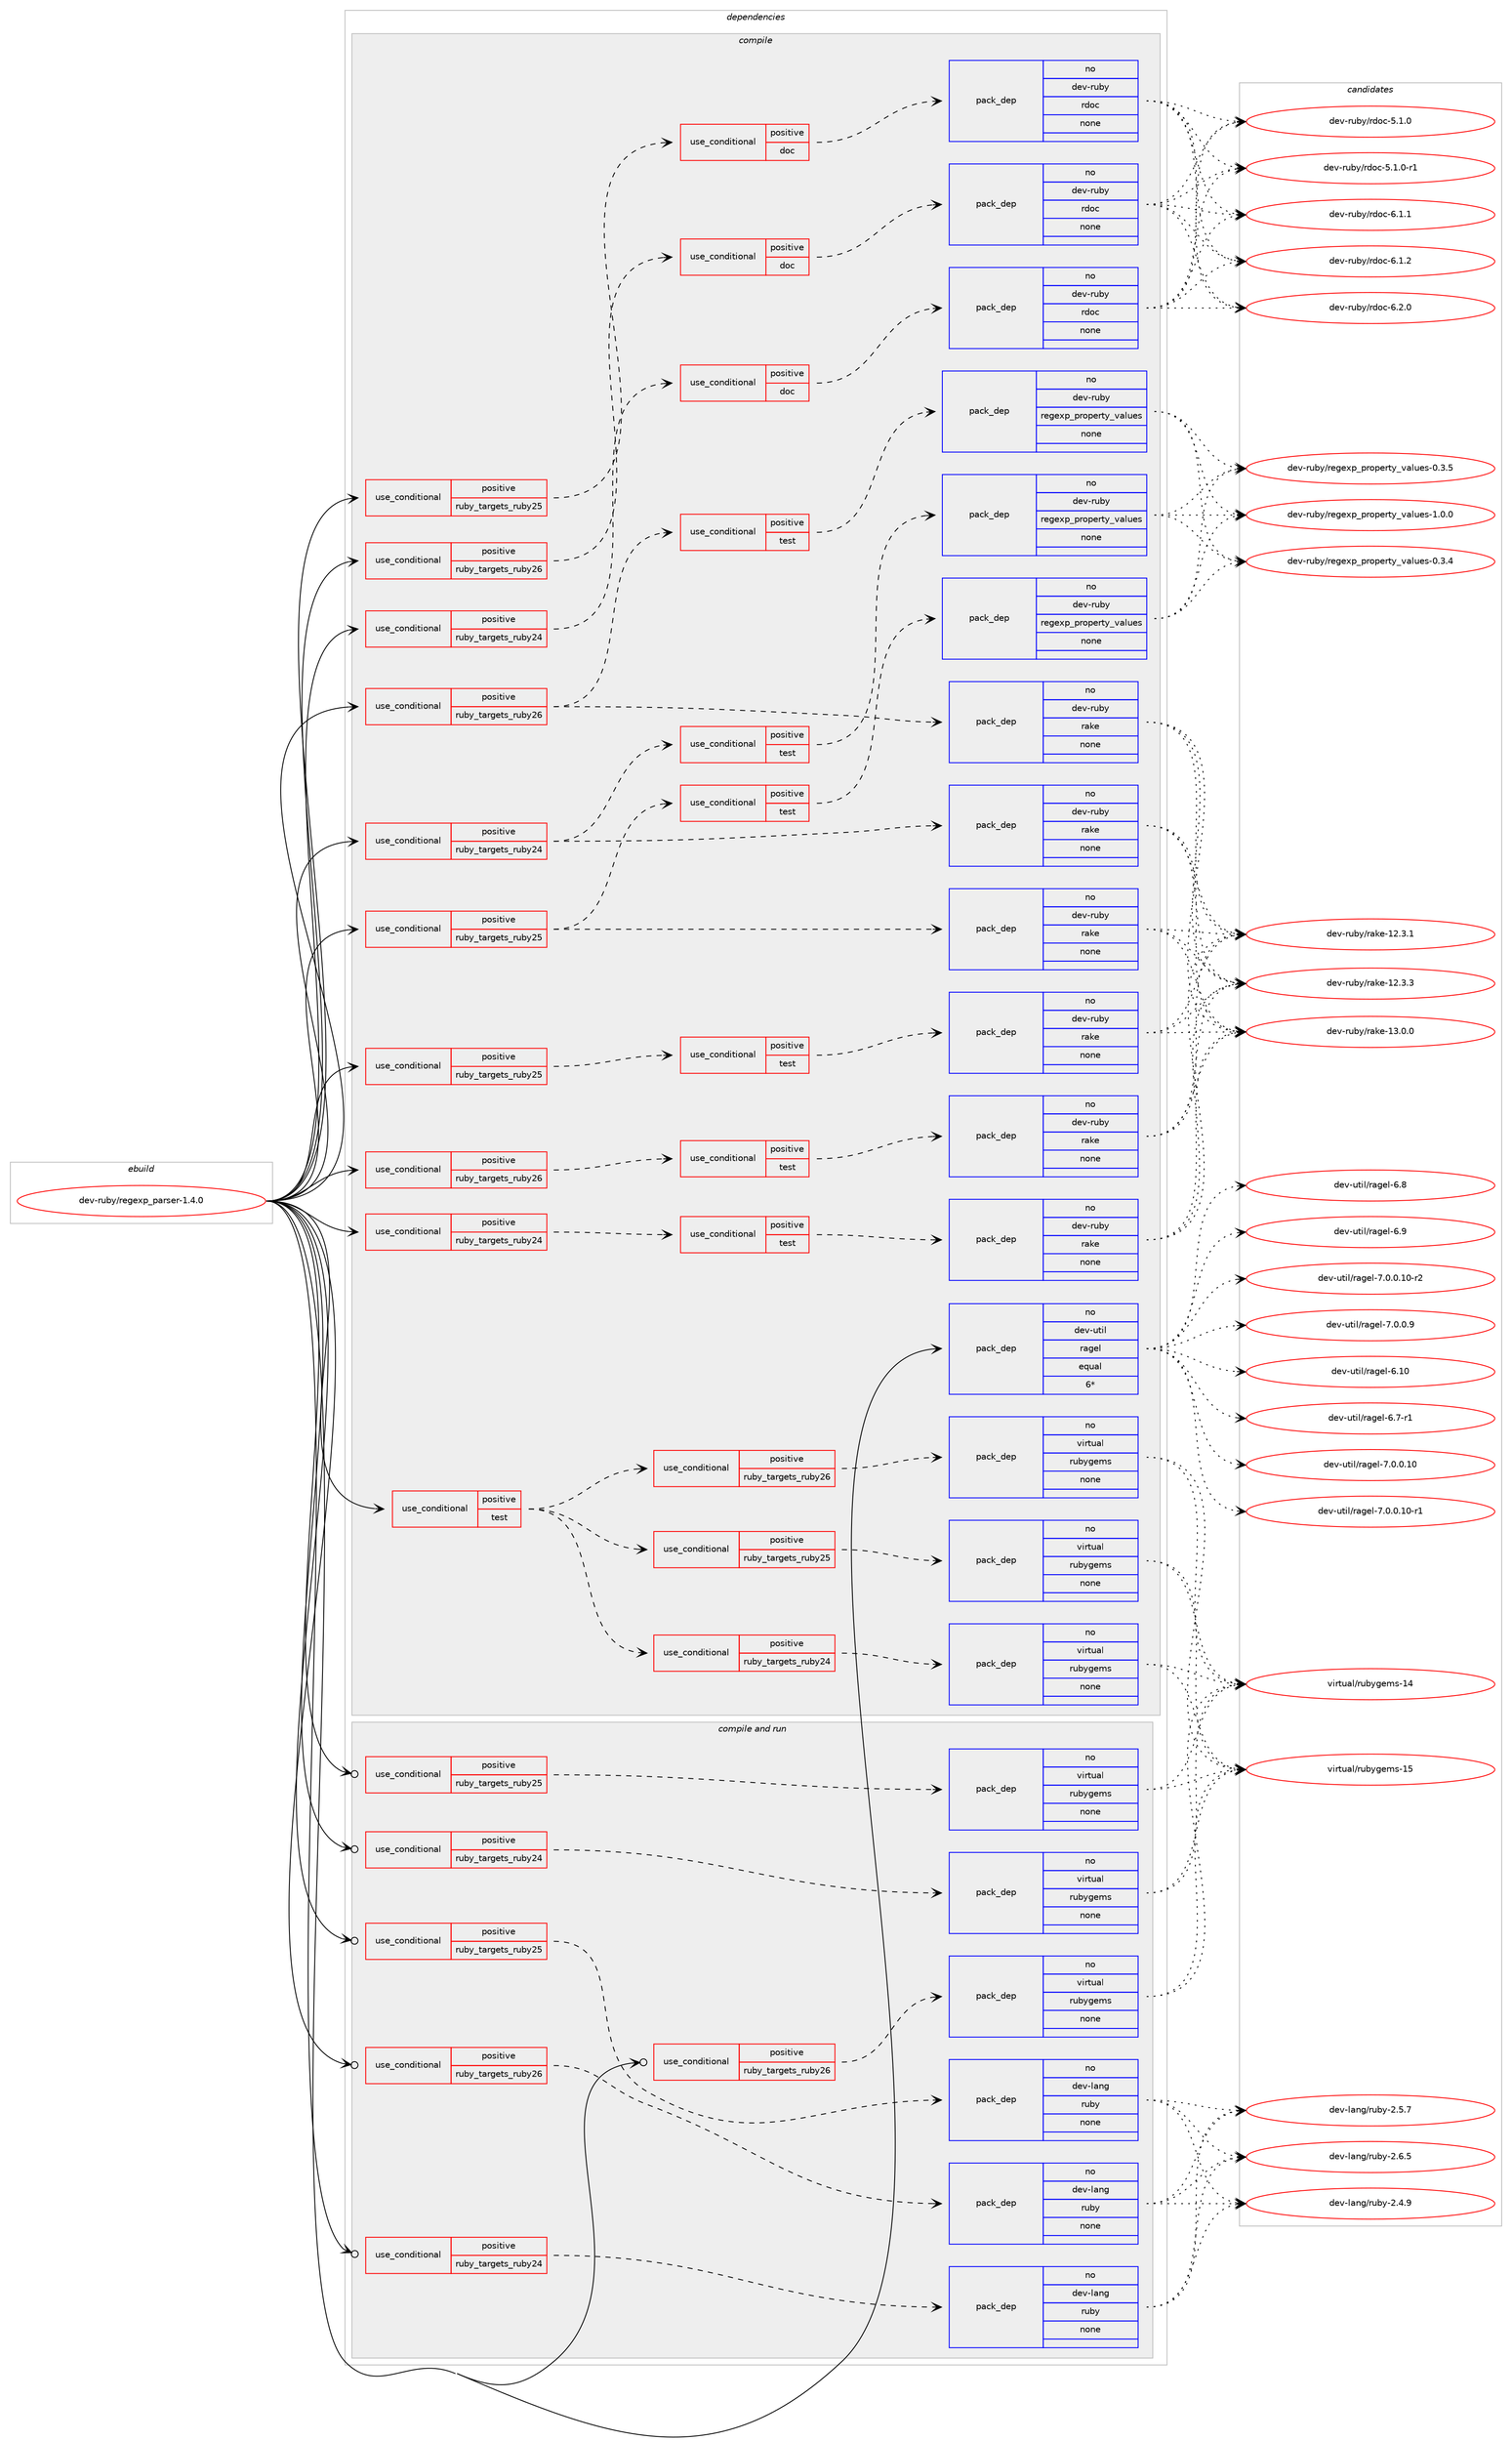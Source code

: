 digraph prolog {

# *************
# Graph options
# *************

newrank=true;
concentrate=true;
compound=true;
graph [rankdir=LR,fontname=Helvetica,fontsize=10,ranksep=1.5];#, ranksep=2.5, nodesep=0.2];
edge  [arrowhead=vee];
node  [fontname=Helvetica,fontsize=10];

# **********
# The ebuild
# **********

subgraph cluster_leftcol {
color=gray;
rank=same;
label=<<i>ebuild</i>>;
id [label="dev-ruby/regexp_parser-1.4.0", color=red, width=4, href="../dev-ruby/regexp_parser-1.4.0.svg"];
}

# ****************
# The dependencies
# ****************

subgraph cluster_midcol {
color=gray;
label=<<i>dependencies</i>>;
subgraph cluster_compile {
fillcolor="#eeeeee";
style=filled;
label=<<i>compile</i>>;
subgraph cond172695 {
dependency705232 [label=<<TABLE BORDER="0" CELLBORDER="1" CELLSPACING="0" CELLPADDING="4"><TR><TD ROWSPAN="3" CELLPADDING="10">use_conditional</TD></TR><TR><TD>positive</TD></TR><TR><TD>ruby_targets_ruby24</TD></TR></TABLE>>, shape=none, color=red];
subgraph cond172696 {
dependency705233 [label=<<TABLE BORDER="0" CELLBORDER="1" CELLSPACING="0" CELLPADDING="4"><TR><TD ROWSPAN="3" CELLPADDING="10">use_conditional</TD></TR><TR><TD>positive</TD></TR><TR><TD>doc</TD></TR></TABLE>>, shape=none, color=red];
subgraph pack520507 {
dependency705234 [label=<<TABLE BORDER="0" CELLBORDER="1" CELLSPACING="0" CELLPADDING="4" WIDTH="220"><TR><TD ROWSPAN="6" CELLPADDING="30">pack_dep</TD></TR><TR><TD WIDTH="110">no</TD></TR><TR><TD>dev-ruby</TD></TR><TR><TD>rdoc</TD></TR><TR><TD>none</TD></TR><TR><TD></TD></TR></TABLE>>, shape=none, color=blue];
}
dependency705233:e -> dependency705234:w [weight=20,style="dashed",arrowhead="vee"];
}
dependency705232:e -> dependency705233:w [weight=20,style="dashed",arrowhead="vee"];
}
id:e -> dependency705232:w [weight=20,style="solid",arrowhead="vee"];
subgraph cond172697 {
dependency705235 [label=<<TABLE BORDER="0" CELLBORDER="1" CELLSPACING="0" CELLPADDING="4"><TR><TD ROWSPAN="3" CELLPADDING="10">use_conditional</TD></TR><TR><TD>positive</TD></TR><TR><TD>ruby_targets_ruby24</TD></TR></TABLE>>, shape=none, color=red];
subgraph cond172698 {
dependency705236 [label=<<TABLE BORDER="0" CELLBORDER="1" CELLSPACING="0" CELLPADDING="4"><TR><TD ROWSPAN="3" CELLPADDING="10">use_conditional</TD></TR><TR><TD>positive</TD></TR><TR><TD>test</TD></TR></TABLE>>, shape=none, color=red];
subgraph pack520508 {
dependency705237 [label=<<TABLE BORDER="0" CELLBORDER="1" CELLSPACING="0" CELLPADDING="4" WIDTH="220"><TR><TD ROWSPAN="6" CELLPADDING="30">pack_dep</TD></TR><TR><TD WIDTH="110">no</TD></TR><TR><TD>dev-ruby</TD></TR><TR><TD>rake</TD></TR><TR><TD>none</TD></TR><TR><TD></TD></TR></TABLE>>, shape=none, color=blue];
}
dependency705236:e -> dependency705237:w [weight=20,style="dashed",arrowhead="vee"];
}
dependency705235:e -> dependency705236:w [weight=20,style="dashed",arrowhead="vee"];
}
id:e -> dependency705235:w [weight=20,style="solid",arrowhead="vee"];
subgraph cond172699 {
dependency705238 [label=<<TABLE BORDER="0" CELLBORDER="1" CELLSPACING="0" CELLPADDING="4"><TR><TD ROWSPAN="3" CELLPADDING="10">use_conditional</TD></TR><TR><TD>positive</TD></TR><TR><TD>ruby_targets_ruby24</TD></TR></TABLE>>, shape=none, color=red];
subgraph pack520509 {
dependency705239 [label=<<TABLE BORDER="0" CELLBORDER="1" CELLSPACING="0" CELLPADDING="4" WIDTH="220"><TR><TD ROWSPAN="6" CELLPADDING="30">pack_dep</TD></TR><TR><TD WIDTH="110">no</TD></TR><TR><TD>dev-ruby</TD></TR><TR><TD>rake</TD></TR><TR><TD>none</TD></TR><TR><TD></TD></TR></TABLE>>, shape=none, color=blue];
}
dependency705238:e -> dependency705239:w [weight=20,style="dashed",arrowhead="vee"];
subgraph cond172700 {
dependency705240 [label=<<TABLE BORDER="0" CELLBORDER="1" CELLSPACING="0" CELLPADDING="4"><TR><TD ROWSPAN="3" CELLPADDING="10">use_conditional</TD></TR><TR><TD>positive</TD></TR><TR><TD>test</TD></TR></TABLE>>, shape=none, color=red];
subgraph pack520510 {
dependency705241 [label=<<TABLE BORDER="0" CELLBORDER="1" CELLSPACING="0" CELLPADDING="4" WIDTH="220"><TR><TD ROWSPAN="6" CELLPADDING="30">pack_dep</TD></TR><TR><TD WIDTH="110">no</TD></TR><TR><TD>dev-ruby</TD></TR><TR><TD>regexp_property_values</TD></TR><TR><TD>none</TD></TR><TR><TD></TD></TR></TABLE>>, shape=none, color=blue];
}
dependency705240:e -> dependency705241:w [weight=20,style="dashed",arrowhead="vee"];
}
dependency705238:e -> dependency705240:w [weight=20,style="dashed",arrowhead="vee"];
}
id:e -> dependency705238:w [weight=20,style="solid",arrowhead="vee"];
subgraph cond172701 {
dependency705242 [label=<<TABLE BORDER="0" CELLBORDER="1" CELLSPACING="0" CELLPADDING="4"><TR><TD ROWSPAN="3" CELLPADDING="10">use_conditional</TD></TR><TR><TD>positive</TD></TR><TR><TD>ruby_targets_ruby25</TD></TR></TABLE>>, shape=none, color=red];
subgraph cond172702 {
dependency705243 [label=<<TABLE BORDER="0" CELLBORDER="1" CELLSPACING="0" CELLPADDING="4"><TR><TD ROWSPAN="3" CELLPADDING="10">use_conditional</TD></TR><TR><TD>positive</TD></TR><TR><TD>doc</TD></TR></TABLE>>, shape=none, color=red];
subgraph pack520511 {
dependency705244 [label=<<TABLE BORDER="0" CELLBORDER="1" CELLSPACING="0" CELLPADDING="4" WIDTH="220"><TR><TD ROWSPAN="6" CELLPADDING="30">pack_dep</TD></TR><TR><TD WIDTH="110">no</TD></TR><TR><TD>dev-ruby</TD></TR><TR><TD>rdoc</TD></TR><TR><TD>none</TD></TR><TR><TD></TD></TR></TABLE>>, shape=none, color=blue];
}
dependency705243:e -> dependency705244:w [weight=20,style="dashed",arrowhead="vee"];
}
dependency705242:e -> dependency705243:w [weight=20,style="dashed",arrowhead="vee"];
}
id:e -> dependency705242:w [weight=20,style="solid",arrowhead="vee"];
subgraph cond172703 {
dependency705245 [label=<<TABLE BORDER="0" CELLBORDER="1" CELLSPACING="0" CELLPADDING="4"><TR><TD ROWSPAN="3" CELLPADDING="10">use_conditional</TD></TR><TR><TD>positive</TD></TR><TR><TD>ruby_targets_ruby25</TD></TR></TABLE>>, shape=none, color=red];
subgraph cond172704 {
dependency705246 [label=<<TABLE BORDER="0" CELLBORDER="1" CELLSPACING="0" CELLPADDING="4"><TR><TD ROWSPAN="3" CELLPADDING="10">use_conditional</TD></TR><TR><TD>positive</TD></TR><TR><TD>test</TD></TR></TABLE>>, shape=none, color=red];
subgraph pack520512 {
dependency705247 [label=<<TABLE BORDER="0" CELLBORDER="1" CELLSPACING="0" CELLPADDING="4" WIDTH="220"><TR><TD ROWSPAN="6" CELLPADDING="30">pack_dep</TD></TR><TR><TD WIDTH="110">no</TD></TR><TR><TD>dev-ruby</TD></TR><TR><TD>rake</TD></TR><TR><TD>none</TD></TR><TR><TD></TD></TR></TABLE>>, shape=none, color=blue];
}
dependency705246:e -> dependency705247:w [weight=20,style="dashed",arrowhead="vee"];
}
dependency705245:e -> dependency705246:w [weight=20,style="dashed",arrowhead="vee"];
}
id:e -> dependency705245:w [weight=20,style="solid",arrowhead="vee"];
subgraph cond172705 {
dependency705248 [label=<<TABLE BORDER="0" CELLBORDER="1" CELLSPACING="0" CELLPADDING="4"><TR><TD ROWSPAN="3" CELLPADDING="10">use_conditional</TD></TR><TR><TD>positive</TD></TR><TR><TD>ruby_targets_ruby25</TD></TR></TABLE>>, shape=none, color=red];
subgraph pack520513 {
dependency705249 [label=<<TABLE BORDER="0" CELLBORDER="1" CELLSPACING="0" CELLPADDING="4" WIDTH="220"><TR><TD ROWSPAN="6" CELLPADDING="30">pack_dep</TD></TR><TR><TD WIDTH="110">no</TD></TR><TR><TD>dev-ruby</TD></TR><TR><TD>rake</TD></TR><TR><TD>none</TD></TR><TR><TD></TD></TR></TABLE>>, shape=none, color=blue];
}
dependency705248:e -> dependency705249:w [weight=20,style="dashed",arrowhead="vee"];
subgraph cond172706 {
dependency705250 [label=<<TABLE BORDER="0" CELLBORDER="1" CELLSPACING="0" CELLPADDING="4"><TR><TD ROWSPAN="3" CELLPADDING="10">use_conditional</TD></TR><TR><TD>positive</TD></TR><TR><TD>test</TD></TR></TABLE>>, shape=none, color=red];
subgraph pack520514 {
dependency705251 [label=<<TABLE BORDER="0" CELLBORDER="1" CELLSPACING="0" CELLPADDING="4" WIDTH="220"><TR><TD ROWSPAN="6" CELLPADDING="30">pack_dep</TD></TR><TR><TD WIDTH="110">no</TD></TR><TR><TD>dev-ruby</TD></TR><TR><TD>regexp_property_values</TD></TR><TR><TD>none</TD></TR><TR><TD></TD></TR></TABLE>>, shape=none, color=blue];
}
dependency705250:e -> dependency705251:w [weight=20,style="dashed",arrowhead="vee"];
}
dependency705248:e -> dependency705250:w [weight=20,style="dashed",arrowhead="vee"];
}
id:e -> dependency705248:w [weight=20,style="solid",arrowhead="vee"];
subgraph cond172707 {
dependency705252 [label=<<TABLE BORDER="0" CELLBORDER="1" CELLSPACING="0" CELLPADDING="4"><TR><TD ROWSPAN="3" CELLPADDING="10">use_conditional</TD></TR><TR><TD>positive</TD></TR><TR><TD>ruby_targets_ruby26</TD></TR></TABLE>>, shape=none, color=red];
subgraph cond172708 {
dependency705253 [label=<<TABLE BORDER="0" CELLBORDER="1" CELLSPACING="0" CELLPADDING="4"><TR><TD ROWSPAN="3" CELLPADDING="10">use_conditional</TD></TR><TR><TD>positive</TD></TR><TR><TD>doc</TD></TR></TABLE>>, shape=none, color=red];
subgraph pack520515 {
dependency705254 [label=<<TABLE BORDER="0" CELLBORDER="1" CELLSPACING="0" CELLPADDING="4" WIDTH="220"><TR><TD ROWSPAN="6" CELLPADDING="30">pack_dep</TD></TR><TR><TD WIDTH="110">no</TD></TR><TR><TD>dev-ruby</TD></TR><TR><TD>rdoc</TD></TR><TR><TD>none</TD></TR><TR><TD></TD></TR></TABLE>>, shape=none, color=blue];
}
dependency705253:e -> dependency705254:w [weight=20,style="dashed",arrowhead="vee"];
}
dependency705252:e -> dependency705253:w [weight=20,style="dashed",arrowhead="vee"];
}
id:e -> dependency705252:w [weight=20,style="solid",arrowhead="vee"];
subgraph cond172709 {
dependency705255 [label=<<TABLE BORDER="0" CELLBORDER="1" CELLSPACING="0" CELLPADDING="4"><TR><TD ROWSPAN="3" CELLPADDING="10">use_conditional</TD></TR><TR><TD>positive</TD></TR><TR><TD>ruby_targets_ruby26</TD></TR></TABLE>>, shape=none, color=red];
subgraph cond172710 {
dependency705256 [label=<<TABLE BORDER="0" CELLBORDER="1" CELLSPACING="0" CELLPADDING="4"><TR><TD ROWSPAN="3" CELLPADDING="10">use_conditional</TD></TR><TR><TD>positive</TD></TR><TR><TD>test</TD></TR></TABLE>>, shape=none, color=red];
subgraph pack520516 {
dependency705257 [label=<<TABLE BORDER="0" CELLBORDER="1" CELLSPACING="0" CELLPADDING="4" WIDTH="220"><TR><TD ROWSPAN="6" CELLPADDING="30">pack_dep</TD></TR><TR><TD WIDTH="110">no</TD></TR><TR><TD>dev-ruby</TD></TR><TR><TD>rake</TD></TR><TR><TD>none</TD></TR><TR><TD></TD></TR></TABLE>>, shape=none, color=blue];
}
dependency705256:e -> dependency705257:w [weight=20,style="dashed",arrowhead="vee"];
}
dependency705255:e -> dependency705256:w [weight=20,style="dashed",arrowhead="vee"];
}
id:e -> dependency705255:w [weight=20,style="solid",arrowhead="vee"];
subgraph cond172711 {
dependency705258 [label=<<TABLE BORDER="0" CELLBORDER="1" CELLSPACING="0" CELLPADDING="4"><TR><TD ROWSPAN="3" CELLPADDING="10">use_conditional</TD></TR><TR><TD>positive</TD></TR><TR><TD>ruby_targets_ruby26</TD></TR></TABLE>>, shape=none, color=red];
subgraph pack520517 {
dependency705259 [label=<<TABLE BORDER="0" CELLBORDER="1" CELLSPACING="0" CELLPADDING="4" WIDTH="220"><TR><TD ROWSPAN="6" CELLPADDING="30">pack_dep</TD></TR><TR><TD WIDTH="110">no</TD></TR><TR><TD>dev-ruby</TD></TR><TR><TD>rake</TD></TR><TR><TD>none</TD></TR><TR><TD></TD></TR></TABLE>>, shape=none, color=blue];
}
dependency705258:e -> dependency705259:w [weight=20,style="dashed",arrowhead="vee"];
subgraph cond172712 {
dependency705260 [label=<<TABLE BORDER="0" CELLBORDER="1" CELLSPACING="0" CELLPADDING="4"><TR><TD ROWSPAN="3" CELLPADDING="10">use_conditional</TD></TR><TR><TD>positive</TD></TR><TR><TD>test</TD></TR></TABLE>>, shape=none, color=red];
subgraph pack520518 {
dependency705261 [label=<<TABLE BORDER="0" CELLBORDER="1" CELLSPACING="0" CELLPADDING="4" WIDTH="220"><TR><TD ROWSPAN="6" CELLPADDING="30">pack_dep</TD></TR><TR><TD WIDTH="110">no</TD></TR><TR><TD>dev-ruby</TD></TR><TR><TD>regexp_property_values</TD></TR><TR><TD>none</TD></TR><TR><TD></TD></TR></TABLE>>, shape=none, color=blue];
}
dependency705260:e -> dependency705261:w [weight=20,style="dashed",arrowhead="vee"];
}
dependency705258:e -> dependency705260:w [weight=20,style="dashed",arrowhead="vee"];
}
id:e -> dependency705258:w [weight=20,style="solid",arrowhead="vee"];
subgraph cond172713 {
dependency705262 [label=<<TABLE BORDER="0" CELLBORDER="1" CELLSPACING="0" CELLPADDING="4"><TR><TD ROWSPAN="3" CELLPADDING="10">use_conditional</TD></TR><TR><TD>positive</TD></TR><TR><TD>test</TD></TR></TABLE>>, shape=none, color=red];
subgraph cond172714 {
dependency705263 [label=<<TABLE BORDER="0" CELLBORDER="1" CELLSPACING="0" CELLPADDING="4"><TR><TD ROWSPAN="3" CELLPADDING="10">use_conditional</TD></TR><TR><TD>positive</TD></TR><TR><TD>ruby_targets_ruby24</TD></TR></TABLE>>, shape=none, color=red];
subgraph pack520519 {
dependency705264 [label=<<TABLE BORDER="0" CELLBORDER="1" CELLSPACING="0" CELLPADDING="4" WIDTH="220"><TR><TD ROWSPAN="6" CELLPADDING="30">pack_dep</TD></TR><TR><TD WIDTH="110">no</TD></TR><TR><TD>virtual</TD></TR><TR><TD>rubygems</TD></TR><TR><TD>none</TD></TR><TR><TD></TD></TR></TABLE>>, shape=none, color=blue];
}
dependency705263:e -> dependency705264:w [weight=20,style="dashed",arrowhead="vee"];
}
dependency705262:e -> dependency705263:w [weight=20,style="dashed",arrowhead="vee"];
subgraph cond172715 {
dependency705265 [label=<<TABLE BORDER="0" CELLBORDER="1" CELLSPACING="0" CELLPADDING="4"><TR><TD ROWSPAN="3" CELLPADDING="10">use_conditional</TD></TR><TR><TD>positive</TD></TR><TR><TD>ruby_targets_ruby25</TD></TR></TABLE>>, shape=none, color=red];
subgraph pack520520 {
dependency705266 [label=<<TABLE BORDER="0" CELLBORDER="1" CELLSPACING="0" CELLPADDING="4" WIDTH="220"><TR><TD ROWSPAN="6" CELLPADDING="30">pack_dep</TD></TR><TR><TD WIDTH="110">no</TD></TR><TR><TD>virtual</TD></TR><TR><TD>rubygems</TD></TR><TR><TD>none</TD></TR><TR><TD></TD></TR></TABLE>>, shape=none, color=blue];
}
dependency705265:e -> dependency705266:w [weight=20,style="dashed",arrowhead="vee"];
}
dependency705262:e -> dependency705265:w [weight=20,style="dashed",arrowhead="vee"];
subgraph cond172716 {
dependency705267 [label=<<TABLE BORDER="0" CELLBORDER="1" CELLSPACING="0" CELLPADDING="4"><TR><TD ROWSPAN="3" CELLPADDING="10">use_conditional</TD></TR><TR><TD>positive</TD></TR><TR><TD>ruby_targets_ruby26</TD></TR></TABLE>>, shape=none, color=red];
subgraph pack520521 {
dependency705268 [label=<<TABLE BORDER="0" CELLBORDER="1" CELLSPACING="0" CELLPADDING="4" WIDTH="220"><TR><TD ROWSPAN="6" CELLPADDING="30">pack_dep</TD></TR><TR><TD WIDTH="110">no</TD></TR><TR><TD>virtual</TD></TR><TR><TD>rubygems</TD></TR><TR><TD>none</TD></TR><TR><TD></TD></TR></TABLE>>, shape=none, color=blue];
}
dependency705267:e -> dependency705268:w [weight=20,style="dashed",arrowhead="vee"];
}
dependency705262:e -> dependency705267:w [weight=20,style="dashed",arrowhead="vee"];
}
id:e -> dependency705262:w [weight=20,style="solid",arrowhead="vee"];
subgraph pack520522 {
dependency705269 [label=<<TABLE BORDER="0" CELLBORDER="1" CELLSPACING="0" CELLPADDING="4" WIDTH="220"><TR><TD ROWSPAN="6" CELLPADDING="30">pack_dep</TD></TR><TR><TD WIDTH="110">no</TD></TR><TR><TD>dev-util</TD></TR><TR><TD>ragel</TD></TR><TR><TD>equal</TD></TR><TR><TD>6*</TD></TR></TABLE>>, shape=none, color=blue];
}
id:e -> dependency705269:w [weight=20,style="solid",arrowhead="vee"];
}
subgraph cluster_compileandrun {
fillcolor="#eeeeee";
style=filled;
label=<<i>compile and run</i>>;
subgraph cond172717 {
dependency705270 [label=<<TABLE BORDER="0" CELLBORDER="1" CELLSPACING="0" CELLPADDING="4"><TR><TD ROWSPAN="3" CELLPADDING="10">use_conditional</TD></TR><TR><TD>positive</TD></TR><TR><TD>ruby_targets_ruby24</TD></TR></TABLE>>, shape=none, color=red];
subgraph pack520523 {
dependency705271 [label=<<TABLE BORDER="0" CELLBORDER="1" CELLSPACING="0" CELLPADDING="4" WIDTH="220"><TR><TD ROWSPAN="6" CELLPADDING="30">pack_dep</TD></TR><TR><TD WIDTH="110">no</TD></TR><TR><TD>dev-lang</TD></TR><TR><TD>ruby</TD></TR><TR><TD>none</TD></TR><TR><TD></TD></TR></TABLE>>, shape=none, color=blue];
}
dependency705270:e -> dependency705271:w [weight=20,style="dashed",arrowhead="vee"];
}
id:e -> dependency705270:w [weight=20,style="solid",arrowhead="odotvee"];
subgraph cond172718 {
dependency705272 [label=<<TABLE BORDER="0" CELLBORDER="1" CELLSPACING="0" CELLPADDING="4"><TR><TD ROWSPAN="3" CELLPADDING="10">use_conditional</TD></TR><TR><TD>positive</TD></TR><TR><TD>ruby_targets_ruby24</TD></TR></TABLE>>, shape=none, color=red];
subgraph pack520524 {
dependency705273 [label=<<TABLE BORDER="0" CELLBORDER="1" CELLSPACING="0" CELLPADDING="4" WIDTH="220"><TR><TD ROWSPAN="6" CELLPADDING="30">pack_dep</TD></TR><TR><TD WIDTH="110">no</TD></TR><TR><TD>virtual</TD></TR><TR><TD>rubygems</TD></TR><TR><TD>none</TD></TR><TR><TD></TD></TR></TABLE>>, shape=none, color=blue];
}
dependency705272:e -> dependency705273:w [weight=20,style="dashed",arrowhead="vee"];
}
id:e -> dependency705272:w [weight=20,style="solid",arrowhead="odotvee"];
subgraph cond172719 {
dependency705274 [label=<<TABLE BORDER="0" CELLBORDER="1" CELLSPACING="0" CELLPADDING="4"><TR><TD ROWSPAN="3" CELLPADDING="10">use_conditional</TD></TR><TR><TD>positive</TD></TR><TR><TD>ruby_targets_ruby25</TD></TR></TABLE>>, shape=none, color=red];
subgraph pack520525 {
dependency705275 [label=<<TABLE BORDER="0" CELLBORDER="1" CELLSPACING="0" CELLPADDING="4" WIDTH="220"><TR><TD ROWSPAN="6" CELLPADDING="30">pack_dep</TD></TR><TR><TD WIDTH="110">no</TD></TR><TR><TD>dev-lang</TD></TR><TR><TD>ruby</TD></TR><TR><TD>none</TD></TR><TR><TD></TD></TR></TABLE>>, shape=none, color=blue];
}
dependency705274:e -> dependency705275:w [weight=20,style="dashed",arrowhead="vee"];
}
id:e -> dependency705274:w [weight=20,style="solid",arrowhead="odotvee"];
subgraph cond172720 {
dependency705276 [label=<<TABLE BORDER="0" CELLBORDER="1" CELLSPACING="0" CELLPADDING="4"><TR><TD ROWSPAN="3" CELLPADDING="10">use_conditional</TD></TR><TR><TD>positive</TD></TR><TR><TD>ruby_targets_ruby25</TD></TR></TABLE>>, shape=none, color=red];
subgraph pack520526 {
dependency705277 [label=<<TABLE BORDER="0" CELLBORDER="1" CELLSPACING="0" CELLPADDING="4" WIDTH="220"><TR><TD ROWSPAN="6" CELLPADDING="30">pack_dep</TD></TR><TR><TD WIDTH="110">no</TD></TR><TR><TD>virtual</TD></TR><TR><TD>rubygems</TD></TR><TR><TD>none</TD></TR><TR><TD></TD></TR></TABLE>>, shape=none, color=blue];
}
dependency705276:e -> dependency705277:w [weight=20,style="dashed",arrowhead="vee"];
}
id:e -> dependency705276:w [weight=20,style="solid",arrowhead="odotvee"];
subgraph cond172721 {
dependency705278 [label=<<TABLE BORDER="0" CELLBORDER="1" CELLSPACING="0" CELLPADDING="4"><TR><TD ROWSPAN="3" CELLPADDING="10">use_conditional</TD></TR><TR><TD>positive</TD></TR><TR><TD>ruby_targets_ruby26</TD></TR></TABLE>>, shape=none, color=red];
subgraph pack520527 {
dependency705279 [label=<<TABLE BORDER="0" CELLBORDER="1" CELLSPACING="0" CELLPADDING="4" WIDTH="220"><TR><TD ROWSPAN="6" CELLPADDING="30">pack_dep</TD></TR><TR><TD WIDTH="110">no</TD></TR><TR><TD>dev-lang</TD></TR><TR><TD>ruby</TD></TR><TR><TD>none</TD></TR><TR><TD></TD></TR></TABLE>>, shape=none, color=blue];
}
dependency705278:e -> dependency705279:w [weight=20,style="dashed",arrowhead="vee"];
}
id:e -> dependency705278:w [weight=20,style="solid",arrowhead="odotvee"];
subgraph cond172722 {
dependency705280 [label=<<TABLE BORDER="0" CELLBORDER="1" CELLSPACING="0" CELLPADDING="4"><TR><TD ROWSPAN="3" CELLPADDING="10">use_conditional</TD></TR><TR><TD>positive</TD></TR><TR><TD>ruby_targets_ruby26</TD></TR></TABLE>>, shape=none, color=red];
subgraph pack520528 {
dependency705281 [label=<<TABLE BORDER="0" CELLBORDER="1" CELLSPACING="0" CELLPADDING="4" WIDTH="220"><TR><TD ROWSPAN="6" CELLPADDING="30">pack_dep</TD></TR><TR><TD WIDTH="110">no</TD></TR><TR><TD>virtual</TD></TR><TR><TD>rubygems</TD></TR><TR><TD>none</TD></TR><TR><TD></TD></TR></TABLE>>, shape=none, color=blue];
}
dependency705280:e -> dependency705281:w [weight=20,style="dashed",arrowhead="vee"];
}
id:e -> dependency705280:w [weight=20,style="solid",arrowhead="odotvee"];
}
subgraph cluster_run {
fillcolor="#eeeeee";
style=filled;
label=<<i>run</i>>;
}
}

# **************
# The candidates
# **************

subgraph cluster_choices {
rank=same;
color=gray;
label=<<i>candidates</i>>;

subgraph choice520507 {
color=black;
nodesep=1;
choice10010111845114117981214711410011199455346494648 [label="dev-ruby/rdoc-5.1.0", color=red, width=4,href="../dev-ruby/rdoc-5.1.0.svg"];
choice100101118451141179812147114100111994553464946484511449 [label="dev-ruby/rdoc-5.1.0-r1", color=red, width=4,href="../dev-ruby/rdoc-5.1.0-r1.svg"];
choice10010111845114117981214711410011199455446494649 [label="dev-ruby/rdoc-6.1.1", color=red, width=4,href="../dev-ruby/rdoc-6.1.1.svg"];
choice10010111845114117981214711410011199455446494650 [label="dev-ruby/rdoc-6.1.2", color=red, width=4,href="../dev-ruby/rdoc-6.1.2.svg"];
choice10010111845114117981214711410011199455446504648 [label="dev-ruby/rdoc-6.2.0", color=red, width=4,href="../dev-ruby/rdoc-6.2.0.svg"];
dependency705234:e -> choice10010111845114117981214711410011199455346494648:w [style=dotted,weight="100"];
dependency705234:e -> choice100101118451141179812147114100111994553464946484511449:w [style=dotted,weight="100"];
dependency705234:e -> choice10010111845114117981214711410011199455446494649:w [style=dotted,weight="100"];
dependency705234:e -> choice10010111845114117981214711410011199455446494650:w [style=dotted,weight="100"];
dependency705234:e -> choice10010111845114117981214711410011199455446504648:w [style=dotted,weight="100"];
}
subgraph choice520508 {
color=black;
nodesep=1;
choice1001011184511411798121471149710710145495046514649 [label="dev-ruby/rake-12.3.1", color=red, width=4,href="../dev-ruby/rake-12.3.1.svg"];
choice1001011184511411798121471149710710145495046514651 [label="dev-ruby/rake-12.3.3", color=red, width=4,href="../dev-ruby/rake-12.3.3.svg"];
choice1001011184511411798121471149710710145495146484648 [label="dev-ruby/rake-13.0.0", color=red, width=4,href="../dev-ruby/rake-13.0.0.svg"];
dependency705237:e -> choice1001011184511411798121471149710710145495046514649:w [style=dotted,weight="100"];
dependency705237:e -> choice1001011184511411798121471149710710145495046514651:w [style=dotted,weight="100"];
dependency705237:e -> choice1001011184511411798121471149710710145495146484648:w [style=dotted,weight="100"];
}
subgraph choice520509 {
color=black;
nodesep=1;
choice1001011184511411798121471149710710145495046514649 [label="dev-ruby/rake-12.3.1", color=red, width=4,href="../dev-ruby/rake-12.3.1.svg"];
choice1001011184511411798121471149710710145495046514651 [label="dev-ruby/rake-12.3.3", color=red, width=4,href="../dev-ruby/rake-12.3.3.svg"];
choice1001011184511411798121471149710710145495146484648 [label="dev-ruby/rake-13.0.0", color=red, width=4,href="../dev-ruby/rake-13.0.0.svg"];
dependency705239:e -> choice1001011184511411798121471149710710145495046514649:w [style=dotted,weight="100"];
dependency705239:e -> choice1001011184511411798121471149710710145495046514651:w [style=dotted,weight="100"];
dependency705239:e -> choice1001011184511411798121471149710710145495146484648:w [style=dotted,weight="100"];
}
subgraph choice520510 {
color=black;
nodesep=1;
choice100101118451141179812147114101103101120112951121141111121011141161219511897108117101115454846514652 [label="dev-ruby/regexp_property_values-0.3.4", color=red, width=4,href="../dev-ruby/regexp_property_values-0.3.4.svg"];
choice100101118451141179812147114101103101120112951121141111121011141161219511897108117101115454846514653 [label="dev-ruby/regexp_property_values-0.3.5", color=red, width=4,href="../dev-ruby/regexp_property_values-0.3.5.svg"];
choice100101118451141179812147114101103101120112951121141111121011141161219511897108117101115454946484648 [label="dev-ruby/regexp_property_values-1.0.0", color=red, width=4,href="../dev-ruby/regexp_property_values-1.0.0.svg"];
dependency705241:e -> choice100101118451141179812147114101103101120112951121141111121011141161219511897108117101115454846514652:w [style=dotted,weight="100"];
dependency705241:e -> choice100101118451141179812147114101103101120112951121141111121011141161219511897108117101115454846514653:w [style=dotted,weight="100"];
dependency705241:e -> choice100101118451141179812147114101103101120112951121141111121011141161219511897108117101115454946484648:w [style=dotted,weight="100"];
}
subgraph choice520511 {
color=black;
nodesep=1;
choice10010111845114117981214711410011199455346494648 [label="dev-ruby/rdoc-5.1.0", color=red, width=4,href="../dev-ruby/rdoc-5.1.0.svg"];
choice100101118451141179812147114100111994553464946484511449 [label="dev-ruby/rdoc-5.1.0-r1", color=red, width=4,href="../dev-ruby/rdoc-5.1.0-r1.svg"];
choice10010111845114117981214711410011199455446494649 [label="dev-ruby/rdoc-6.1.1", color=red, width=4,href="../dev-ruby/rdoc-6.1.1.svg"];
choice10010111845114117981214711410011199455446494650 [label="dev-ruby/rdoc-6.1.2", color=red, width=4,href="../dev-ruby/rdoc-6.1.2.svg"];
choice10010111845114117981214711410011199455446504648 [label="dev-ruby/rdoc-6.2.0", color=red, width=4,href="../dev-ruby/rdoc-6.2.0.svg"];
dependency705244:e -> choice10010111845114117981214711410011199455346494648:w [style=dotted,weight="100"];
dependency705244:e -> choice100101118451141179812147114100111994553464946484511449:w [style=dotted,weight="100"];
dependency705244:e -> choice10010111845114117981214711410011199455446494649:w [style=dotted,weight="100"];
dependency705244:e -> choice10010111845114117981214711410011199455446494650:w [style=dotted,weight="100"];
dependency705244:e -> choice10010111845114117981214711410011199455446504648:w [style=dotted,weight="100"];
}
subgraph choice520512 {
color=black;
nodesep=1;
choice1001011184511411798121471149710710145495046514649 [label="dev-ruby/rake-12.3.1", color=red, width=4,href="../dev-ruby/rake-12.3.1.svg"];
choice1001011184511411798121471149710710145495046514651 [label="dev-ruby/rake-12.3.3", color=red, width=4,href="../dev-ruby/rake-12.3.3.svg"];
choice1001011184511411798121471149710710145495146484648 [label="dev-ruby/rake-13.0.0", color=red, width=4,href="../dev-ruby/rake-13.0.0.svg"];
dependency705247:e -> choice1001011184511411798121471149710710145495046514649:w [style=dotted,weight="100"];
dependency705247:e -> choice1001011184511411798121471149710710145495046514651:w [style=dotted,weight="100"];
dependency705247:e -> choice1001011184511411798121471149710710145495146484648:w [style=dotted,weight="100"];
}
subgraph choice520513 {
color=black;
nodesep=1;
choice1001011184511411798121471149710710145495046514649 [label="dev-ruby/rake-12.3.1", color=red, width=4,href="../dev-ruby/rake-12.3.1.svg"];
choice1001011184511411798121471149710710145495046514651 [label="dev-ruby/rake-12.3.3", color=red, width=4,href="../dev-ruby/rake-12.3.3.svg"];
choice1001011184511411798121471149710710145495146484648 [label="dev-ruby/rake-13.0.0", color=red, width=4,href="../dev-ruby/rake-13.0.0.svg"];
dependency705249:e -> choice1001011184511411798121471149710710145495046514649:w [style=dotted,weight="100"];
dependency705249:e -> choice1001011184511411798121471149710710145495046514651:w [style=dotted,weight="100"];
dependency705249:e -> choice1001011184511411798121471149710710145495146484648:w [style=dotted,weight="100"];
}
subgraph choice520514 {
color=black;
nodesep=1;
choice100101118451141179812147114101103101120112951121141111121011141161219511897108117101115454846514652 [label="dev-ruby/regexp_property_values-0.3.4", color=red, width=4,href="../dev-ruby/regexp_property_values-0.3.4.svg"];
choice100101118451141179812147114101103101120112951121141111121011141161219511897108117101115454846514653 [label="dev-ruby/regexp_property_values-0.3.5", color=red, width=4,href="../dev-ruby/regexp_property_values-0.3.5.svg"];
choice100101118451141179812147114101103101120112951121141111121011141161219511897108117101115454946484648 [label="dev-ruby/regexp_property_values-1.0.0", color=red, width=4,href="../dev-ruby/regexp_property_values-1.0.0.svg"];
dependency705251:e -> choice100101118451141179812147114101103101120112951121141111121011141161219511897108117101115454846514652:w [style=dotted,weight="100"];
dependency705251:e -> choice100101118451141179812147114101103101120112951121141111121011141161219511897108117101115454846514653:w [style=dotted,weight="100"];
dependency705251:e -> choice100101118451141179812147114101103101120112951121141111121011141161219511897108117101115454946484648:w [style=dotted,weight="100"];
}
subgraph choice520515 {
color=black;
nodesep=1;
choice10010111845114117981214711410011199455346494648 [label="dev-ruby/rdoc-5.1.0", color=red, width=4,href="../dev-ruby/rdoc-5.1.0.svg"];
choice100101118451141179812147114100111994553464946484511449 [label="dev-ruby/rdoc-5.1.0-r1", color=red, width=4,href="../dev-ruby/rdoc-5.1.0-r1.svg"];
choice10010111845114117981214711410011199455446494649 [label="dev-ruby/rdoc-6.1.1", color=red, width=4,href="../dev-ruby/rdoc-6.1.1.svg"];
choice10010111845114117981214711410011199455446494650 [label="dev-ruby/rdoc-6.1.2", color=red, width=4,href="../dev-ruby/rdoc-6.1.2.svg"];
choice10010111845114117981214711410011199455446504648 [label="dev-ruby/rdoc-6.2.0", color=red, width=4,href="../dev-ruby/rdoc-6.2.0.svg"];
dependency705254:e -> choice10010111845114117981214711410011199455346494648:w [style=dotted,weight="100"];
dependency705254:e -> choice100101118451141179812147114100111994553464946484511449:w [style=dotted,weight="100"];
dependency705254:e -> choice10010111845114117981214711410011199455446494649:w [style=dotted,weight="100"];
dependency705254:e -> choice10010111845114117981214711410011199455446494650:w [style=dotted,weight="100"];
dependency705254:e -> choice10010111845114117981214711410011199455446504648:w [style=dotted,weight="100"];
}
subgraph choice520516 {
color=black;
nodesep=1;
choice1001011184511411798121471149710710145495046514649 [label="dev-ruby/rake-12.3.1", color=red, width=4,href="../dev-ruby/rake-12.3.1.svg"];
choice1001011184511411798121471149710710145495046514651 [label="dev-ruby/rake-12.3.3", color=red, width=4,href="../dev-ruby/rake-12.3.3.svg"];
choice1001011184511411798121471149710710145495146484648 [label="dev-ruby/rake-13.0.0", color=red, width=4,href="../dev-ruby/rake-13.0.0.svg"];
dependency705257:e -> choice1001011184511411798121471149710710145495046514649:w [style=dotted,weight="100"];
dependency705257:e -> choice1001011184511411798121471149710710145495046514651:w [style=dotted,weight="100"];
dependency705257:e -> choice1001011184511411798121471149710710145495146484648:w [style=dotted,weight="100"];
}
subgraph choice520517 {
color=black;
nodesep=1;
choice1001011184511411798121471149710710145495046514649 [label="dev-ruby/rake-12.3.1", color=red, width=4,href="../dev-ruby/rake-12.3.1.svg"];
choice1001011184511411798121471149710710145495046514651 [label="dev-ruby/rake-12.3.3", color=red, width=4,href="../dev-ruby/rake-12.3.3.svg"];
choice1001011184511411798121471149710710145495146484648 [label="dev-ruby/rake-13.0.0", color=red, width=4,href="../dev-ruby/rake-13.0.0.svg"];
dependency705259:e -> choice1001011184511411798121471149710710145495046514649:w [style=dotted,weight="100"];
dependency705259:e -> choice1001011184511411798121471149710710145495046514651:w [style=dotted,weight="100"];
dependency705259:e -> choice1001011184511411798121471149710710145495146484648:w [style=dotted,weight="100"];
}
subgraph choice520518 {
color=black;
nodesep=1;
choice100101118451141179812147114101103101120112951121141111121011141161219511897108117101115454846514652 [label="dev-ruby/regexp_property_values-0.3.4", color=red, width=4,href="../dev-ruby/regexp_property_values-0.3.4.svg"];
choice100101118451141179812147114101103101120112951121141111121011141161219511897108117101115454846514653 [label="dev-ruby/regexp_property_values-0.3.5", color=red, width=4,href="../dev-ruby/regexp_property_values-0.3.5.svg"];
choice100101118451141179812147114101103101120112951121141111121011141161219511897108117101115454946484648 [label="dev-ruby/regexp_property_values-1.0.0", color=red, width=4,href="../dev-ruby/regexp_property_values-1.0.0.svg"];
dependency705261:e -> choice100101118451141179812147114101103101120112951121141111121011141161219511897108117101115454846514652:w [style=dotted,weight="100"];
dependency705261:e -> choice100101118451141179812147114101103101120112951121141111121011141161219511897108117101115454846514653:w [style=dotted,weight="100"];
dependency705261:e -> choice100101118451141179812147114101103101120112951121141111121011141161219511897108117101115454946484648:w [style=dotted,weight="100"];
}
subgraph choice520519 {
color=black;
nodesep=1;
choice118105114116117971084711411798121103101109115454952 [label="virtual/rubygems-14", color=red, width=4,href="../virtual/rubygems-14.svg"];
choice118105114116117971084711411798121103101109115454953 [label="virtual/rubygems-15", color=red, width=4,href="../virtual/rubygems-15.svg"];
dependency705264:e -> choice118105114116117971084711411798121103101109115454952:w [style=dotted,weight="100"];
dependency705264:e -> choice118105114116117971084711411798121103101109115454953:w [style=dotted,weight="100"];
}
subgraph choice520520 {
color=black;
nodesep=1;
choice118105114116117971084711411798121103101109115454952 [label="virtual/rubygems-14", color=red, width=4,href="../virtual/rubygems-14.svg"];
choice118105114116117971084711411798121103101109115454953 [label="virtual/rubygems-15", color=red, width=4,href="../virtual/rubygems-15.svg"];
dependency705266:e -> choice118105114116117971084711411798121103101109115454952:w [style=dotted,weight="100"];
dependency705266:e -> choice118105114116117971084711411798121103101109115454953:w [style=dotted,weight="100"];
}
subgraph choice520521 {
color=black;
nodesep=1;
choice118105114116117971084711411798121103101109115454952 [label="virtual/rubygems-14", color=red, width=4,href="../virtual/rubygems-14.svg"];
choice118105114116117971084711411798121103101109115454953 [label="virtual/rubygems-15", color=red, width=4,href="../virtual/rubygems-15.svg"];
dependency705268:e -> choice118105114116117971084711411798121103101109115454952:w [style=dotted,weight="100"];
dependency705268:e -> choice118105114116117971084711411798121103101109115454953:w [style=dotted,weight="100"];
}
subgraph choice520522 {
color=black;
nodesep=1;
choice1001011184511711610510847114971031011084554464948 [label="dev-util/ragel-6.10", color=red, width=4,href="../dev-util/ragel-6.10.svg"];
choice100101118451171161051084711497103101108455446554511449 [label="dev-util/ragel-6.7-r1", color=red, width=4,href="../dev-util/ragel-6.7-r1.svg"];
choice10010111845117116105108471149710310110845544656 [label="dev-util/ragel-6.8", color=red, width=4,href="../dev-util/ragel-6.8.svg"];
choice10010111845117116105108471149710310110845544657 [label="dev-util/ragel-6.9", color=red, width=4,href="../dev-util/ragel-6.9.svg"];
choice100101118451171161051084711497103101108455546484648464948 [label="dev-util/ragel-7.0.0.10", color=red, width=4,href="../dev-util/ragel-7.0.0.10.svg"];
choice1001011184511711610510847114971031011084555464846484649484511449 [label="dev-util/ragel-7.0.0.10-r1", color=red, width=4,href="../dev-util/ragel-7.0.0.10-r1.svg"];
choice1001011184511711610510847114971031011084555464846484649484511450 [label="dev-util/ragel-7.0.0.10-r2", color=red, width=4,href="../dev-util/ragel-7.0.0.10-r2.svg"];
choice1001011184511711610510847114971031011084555464846484657 [label="dev-util/ragel-7.0.0.9", color=red, width=4,href="../dev-util/ragel-7.0.0.9.svg"];
dependency705269:e -> choice1001011184511711610510847114971031011084554464948:w [style=dotted,weight="100"];
dependency705269:e -> choice100101118451171161051084711497103101108455446554511449:w [style=dotted,weight="100"];
dependency705269:e -> choice10010111845117116105108471149710310110845544656:w [style=dotted,weight="100"];
dependency705269:e -> choice10010111845117116105108471149710310110845544657:w [style=dotted,weight="100"];
dependency705269:e -> choice100101118451171161051084711497103101108455546484648464948:w [style=dotted,weight="100"];
dependency705269:e -> choice1001011184511711610510847114971031011084555464846484649484511449:w [style=dotted,weight="100"];
dependency705269:e -> choice1001011184511711610510847114971031011084555464846484649484511450:w [style=dotted,weight="100"];
dependency705269:e -> choice1001011184511711610510847114971031011084555464846484657:w [style=dotted,weight="100"];
}
subgraph choice520523 {
color=black;
nodesep=1;
choice10010111845108971101034711411798121455046524657 [label="dev-lang/ruby-2.4.9", color=red, width=4,href="../dev-lang/ruby-2.4.9.svg"];
choice10010111845108971101034711411798121455046534655 [label="dev-lang/ruby-2.5.7", color=red, width=4,href="../dev-lang/ruby-2.5.7.svg"];
choice10010111845108971101034711411798121455046544653 [label="dev-lang/ruby-2.6.5", color=red, width=4,href="../dev-lang/ruby-2.6.5.svg"];
dependency705271:e -> choice10010111845108971101034711411798121455046524657:w [style=dotted,weight="100"];
dependency705271:e -> choice10010111845108971101034711411798121455046534655:w [style=dotted,weight="100"];
dependency705271:e -> choice10010111845108971101034711411798121455046544653:w [style=dotted,weight="100"];
}
subgraph choice520524 {
color=black;
nodesep=1;
choice118105114116117971084711411798121103101109115454952 [label="virtual/rubygems-14", color=red, width=4,href="../virtual/rubygems-14.svg"];
choice118105114116117971084711411798121103101109115454953 [label="virtual/rubygems-15", color=red, width=4,href="../virtual/rubygems-15.svg"];
dependency705273:e -> choice118105114116117971084711411798121103101109115454952:w [style=dotted,weight="100"];
dependency705273:e -> choice118105114116117971084711411798121103101109115454953:w [style=dotted,weight="100"];
}
subgraph choice520525 {
color=black;
nodesep=1;
choice10010111845108971101034711411798121455046524657 [label="dev-lang/ruby-2.4.9", color=red, width=4,href="../dev-lang/ruby-2.4.9.svg"];
choice10010111845108971101034711411798121455046534655 [label="dev-lang/ruby-2.5.7", color=red, width=4,href="../dev-lang/ruby-2.5.7.svg"];
choice10010111845108971101034711411798121455046544653 [label="dev-lang/ruby-2.6.5", color=red, width=4,href="../dev-lang/ruby-2.6.5.svg"];
dependency705275:e -> choice10010111845108971101034711411798121455046524657:w [style=dotted,weight="100"];
dependency705275:e -> choice10010111845108971101034711411798121455046534655:w [style=dotted,weight="100"];
dependency705275:e -> choice10010111845108971101034711411798121455046544653:w [style=dotted,weight="100"];
}
subgraph choice520526 {
color=black;
nodesep=1;
choice118105114116117971084711411798121103101109115454952 [label="virtual/rubygems-14", color=red, width=4,href="../virtual/rubygems-14.svg"];
choice118105114116117971084711411798121103101109115454953 [label="virtual/rubygems-15", color=red, width=4,href="../virtual/rubygems-15.svg"];
dependency705277:e -> choice118105114116117971084711411798121103101109115454952:w [style=dotted,weight="100"];
dependency705277:e -> choice118105114116117971084711411798121103101109115454953:w [style=dotted,weight="100"];
}
subgraph choice520527 {
color=black;
nodesep=1;
choice10010111845108971101034711411798121455046524657 [label="dev-lang/ruby-2.4.9", color=red, width=4,href="../dev-lang/ruby-2.4.9.svg"];
choice10010111845108971101034711411798121455046534655 [label="dev-lang/ruby-2.5.7", color=red, width=4,href="../dev-lang/ruby-2.5.7.svg"];
choice10010111845108971101034711411798121455046544653 [label="dev-lang/ruby-2.6.5", color=red, width=4,href="../dev-lang/ruby-2.6.5.svg"];
dependency705279:e -> choice10010111845108971101034711411798121455046524657:w [style=dotted,weight="100"];
dependency705279:e -> choice10010111845108971101034711411798121455046534655:w [style=dotted,weight="100"];
dependency705279:e -> choice10010111845108971101034711411798121455046544653:w [style=dotted,weight="100"];
}
subgraph choice520528 {
color=black;
nodesep=1;
choice118105114116117971084711411798121103101109115454952 [label="virtual/rubygems-14", color=red, width=4,href="../virtual/rubygems-14.svg"];
choice118105114116117971084711411798121103101109115454953 [label="virtual/rubygems-15", color=red, width=4,href="../virtual/rubygems-15.svg"];
dependency705281:e -> choice118105114116117971084711411798121103101109115454952:w [style=dotted,weight="100"];
dependency705281:e -> choice118105114116117971084711411798121103101109115454953:w [style=dotted,weight="100"];
}
}

}
